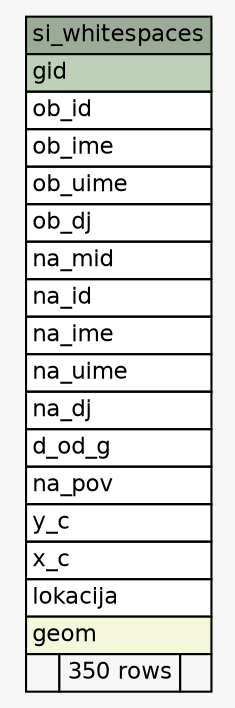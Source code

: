 // dot 2.38.0 on Windows 8 6.2
// SchemaSpy rev 590
digraph "si_whitespaces" {
  graph [
    rankdir="RL"
    bgcolor="#f7f7f7"
    nodesep="0.18"
    ranksep="0.46"
    fontname="Helvetica"
    fontsize="11"
  ];
  node [
    fontname="Helvetica"
    fontsize="11"
    shape="plaintext"
  ];
  edge [
    arrowsize="0.8"
  ];
  "si_whitespaces" [
    label=<
    <TABLE BORDER="0" CELLBORDER="1" CELLSPACING="0" BGCOLOR="#ffffff">
      <TR><TD COLSPAN="3" BGCOLOR="#9bab96" ALIGN="CENTER">si_whitespaces</TD></TR>
      <TR><TD PORT="gid" COLSPAN="3" BGCOLOR="#bed1b8" ALIGN="LEFT">gid</TD></TR>
      <TR><TD PORT="ob_id" COLSPAN="3" ALIGN="LEFT">ob_id</TD></TR>
      <TR><TD PORT="ob_ime" COLSPAN="3" ALIGN="LEFT">ob_ime</TD></TR>
      <TR><TD PORT="ob_uime" COLSPAN="3" ALIGN="LEFT">ob_uime</TD></TR>
      <TR><TD PORT="ob_dj" COLSPAN="3" ALIGN="LEFT">ob_dj</TD></TR>
      <TR><TD PORT="na_mid" COLSPAN="3" ALIGN="LEFT">na_mid</TD></TR>
      <TR><TD PORT="na_id" COLSPAN="3" ALIGN="LEFT">na_id</TD></TR>
      <TR><TD PORT="na_ime" COLSPAN="3" ALIGN="LEFT">na_ime</TD></TR>
      <TR><TD PORT="na_uime" COLSPAN="3" ALIGN="LEFT">na_uime</TD></TR>
      <TR><TD PORT="na_dj" COLSPAN="3" ALIGN="LEFT">na_dj</TD></TR>
      <TR><TD PORT="d_od_g" COLSPAN="3" ALIGN="LEFT">d_od_g</TD></TR>
      <TR><TD PORT="na_pov" COLSPAN="3" ALIGN="LEFT">na_pov</TD></TR>
      <TR><TD PORT="y_c" COLSPAN="3" ALIGN="LEFT">y_c</TD></TR>
      <TR><TD PORT="x_c" COLSPAN="3" ALIGN="LEFT">x_c</TD></TR>
      <TR><TD PORT="lokacija" COLSPAN="3" ALIGN="LEFT">lokacija</TD></TR>
      <TR><TD PORT="geom" COLSPAN="3" BGCOLOR="#f4f7da" ALIGN="LEFT">geom</TD></TR>
      <TR><TD ALIGN="LEFT" BGCOLOR="#f7f7f7">  </TD><TD ALIGN="RIGHT" BGCOLOR="#f7f7f7">350 rows</TD><TD ALIGN="RIGHT" BGCOLOR="#f7f7f7">  </TD></TR>
    </TABLE>>
    URL="tables/si_whitespaces.html"
    tooltip="si_whitespaces"
  ];
}
